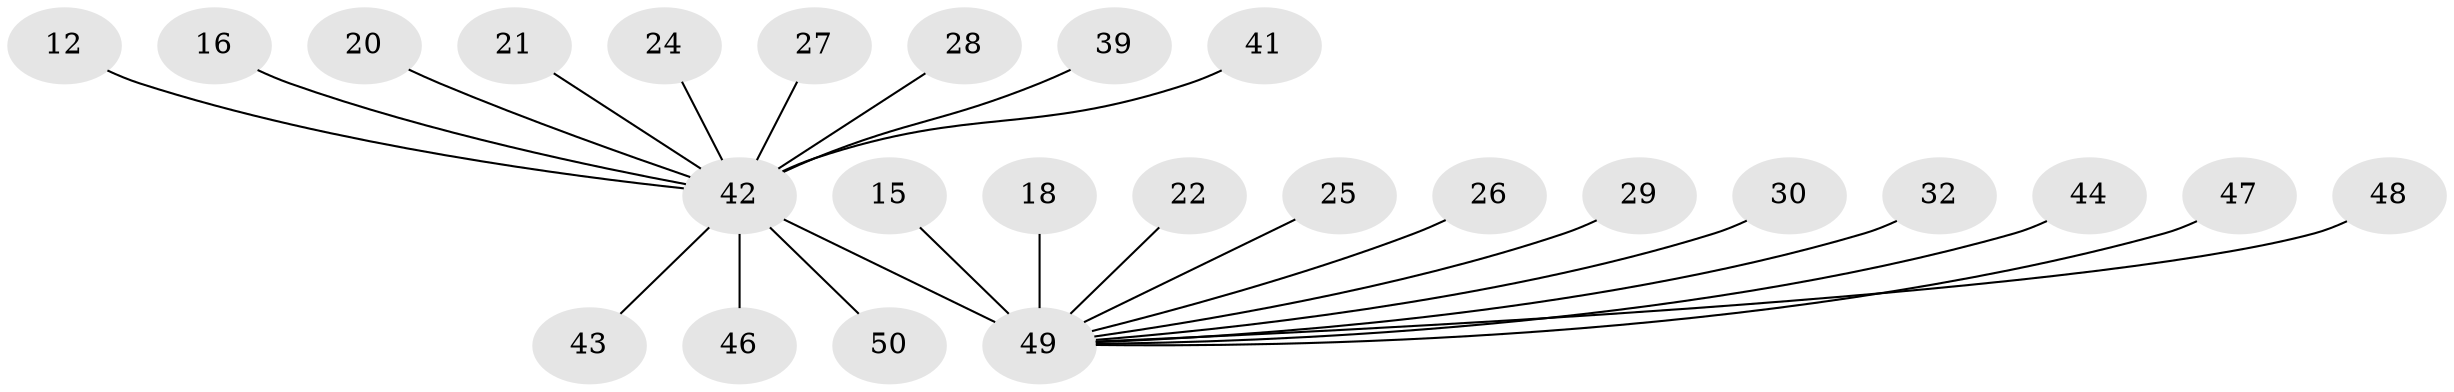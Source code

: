 // original degree distribution, {3: 0.06, 11: 0.04, 8: 0.02, 5: 0.02, 7: 0.02, 2: 0.26, 1: 0.52, 15: 0.02, 4: 0.02, 6: 0.02}
// Generated by graph-tools (version 1.1) at 2025/47/03/09/25 04:47:41]
// undirected, 25 vertices, 24 edges
graph export_dot {
graph [start="1"]
  node [color=gray90,style=filled];
  12;
  15;
  16;
  18;
  20;
  21 [super="+7"];
  22;
  24;
  25;
  26 [super="+14"];
  27;
  28;
  29;
  30;
  32;
  39 [super="+34"];
  41 [super="+1"];
  42 [super="+36+40+4"];
  43;
  44;
  46;
  47 [super="+37"];
  48 [super="+10+38"];
  49 [super="+45+9"];
  50;
  12 -- 42;
  15 -- 49;
  16 -- 42;
  18 -- 49;
  20 -- 42;
  21 -- 42;
  22 -- 49;
  24 -- 42;
  25 -- 49;
  26 -- 49;
  27 -- 42;
  28 -- 42;
  29 -- 49;
  30 -- 49;
  32 -- 49;
  39 -- 42;
  41 -- 42 [weight=2];
  42 -- 49 [weight=10];
  42 -- 43;
  42 -- 46 [weight=2];
  42 -- 50;
  44 -- 49;
  47 -- 49;
  48 -- 49;
}
